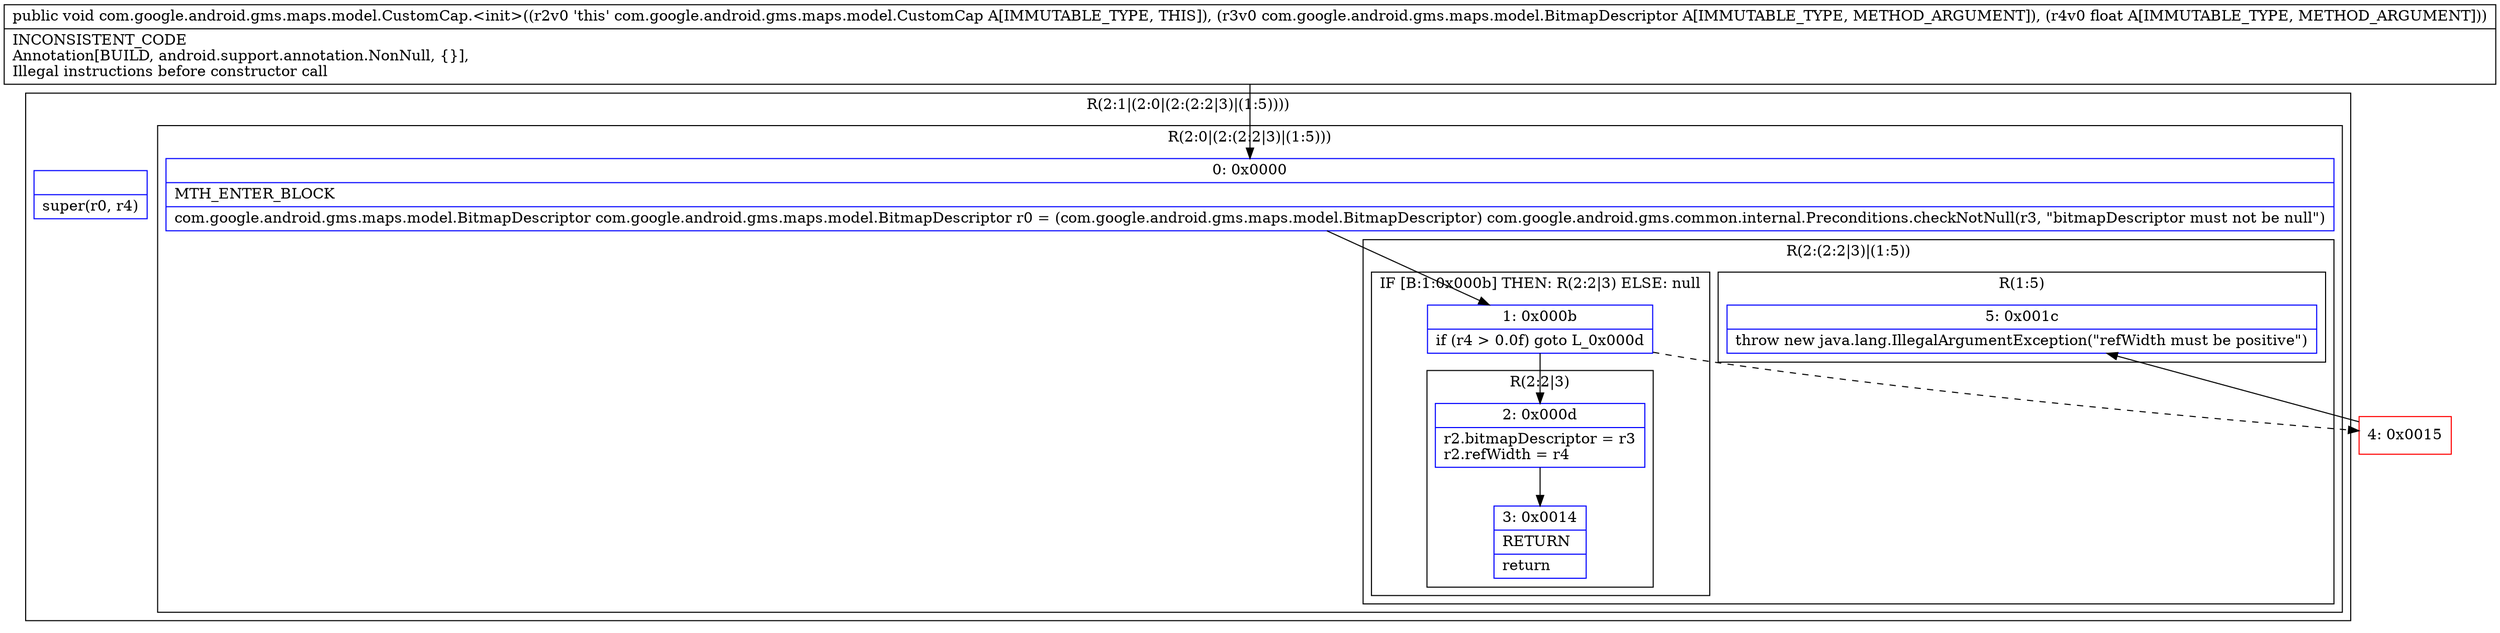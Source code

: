 digraph "CFG forcom.google.android.gms.maps.model.CustomCap.\<init\>(Lcom\/google\/android\/gms\/maps\/model\/BitmapDescriptor;F)V" {
subgraph cluster_Region_679202302 {
label = "R(2:1|(2:0|(2:(2:2|3)|(1:5))))";
node [shape=record,color=blue];
Node_InsnContainer_790065019 [shape=record,label="{|super(r0, r4)\l}"];
subgraph cluster_Region_530046731 {
label = "R(2:0|(2:(2:2|3)|(1:5)))";
node [shape=record,color=blue];
Node_0 [shape=record,label="{0\:\ 0x0000|MTH_ENTER_BLOCK\l|com.google.android.gms.maps.model.BitmapDescriptor com.google.android.gms.maps.model.BitmapDescriptor r0 = (com.google.android.gms.maps.model.BitmapDescriptor) com.google.android.gms.common.internal.Preconditions.checkNotNull(r3, \"bitmapDescriptor must not be null\")\l}"];
subgraph cluster_Region_67595341 {
label = "R(2:(2:2|3)|(1:5))";
node [shape=record,color=blue];
subgraph cluster_IfRegion_736942257 {
label = "IF [B:1:0x000b] THEN: R(2:2|3) ELSE: null";
node [shape=record,color=blue];
Node_1 [shape=record,label="{1\:\ 0x000b|if (r4 \> 0.0f) goto L_0x000d\l}"];
subgraph cluster_Region_1163837071 {
label = "R(2:2|3)";
node [shape=record,color=blue];
Node_2 [shape=record,label="{2\:\ 0x000d|r2.bitmapDescriptor = r3\lr2.refWidth = r4\l}"];
Node_3 [shape=record,label="{3\:\ 0x0014|RETURN\l|return\l}"];
}
}
subgraph cluster_Region_1561256975 {
label = "R(1:5)";
node [shape=record,color=blue];
Node_5 [shape=record,label="{5\:\ 0x001c|throw new java.lang.IllegalArgumentException(\"refWidth must be positive\")\l}"];
}
}
}
}
Node_4 [shape=record,color=red,label="{4\:\ 0x0015}"];
MethodNode[shape=record,label="{public void com.google.android.gms.maps.model.CustomCap.\<init\>((r2v0 'this' com.google.android.gms.maps.model.CustomCap A[IMMUTABLE_TYPE, THIS]), (r3v0 com.google.android.gms.maps.model.BitmapDescriptor A[IMMUTABLE_TYPE, METHOD_ARGUMENT]), (r4v0 float A[IMMUTABLE_TYPE, METHOD_ARGUMENT]))  | INCONSISTENT_CODE\lAnnotation[BUILD, android.support.annotation.NonNull, \{\}], \lIllegal instructions before constructor call\l}"];
MethodNode -> Node_0;
Node_0 -> Node_1;
Node_1 -> Node_2;
Node_1 -> Node_4[style=dashed];
Node_2 -> Node_3;
Node_4 -> Node_5;
}

